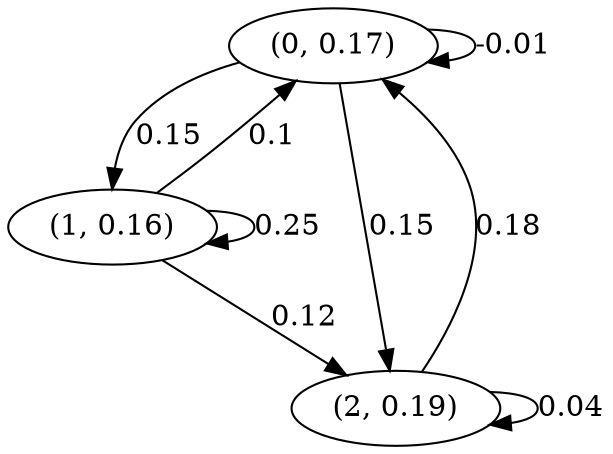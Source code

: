 digraph {
    0 [ label = "(0, 0.17)" ]
    1 [ label = "(1, 0.16)" ]
    2 [ label = "(2, 0.19)" ]
    0 -> 0 [ label = "-0.01" ]
    1 -> 1 [ label = "0.25" ]
    2 -> 2 [ label = "0.04" ]
    1 -> 0 [ label = "0.1" ]
    2 -> 0 [ label = "0.18" ]
    0 -> 1 [ label = "0.15" ]
    0 -> 2 [ label = "0.15" ]
    1 -> 2 [ label = "0.12" ]
}

